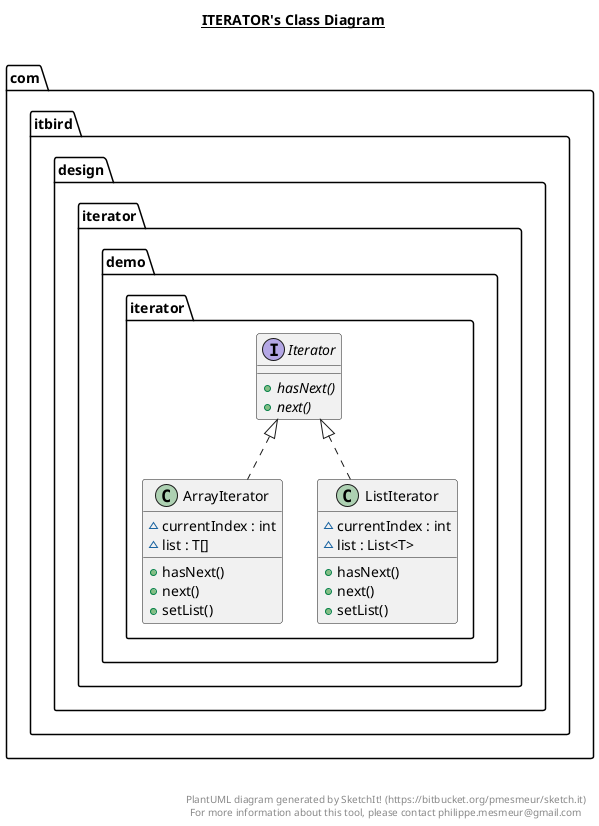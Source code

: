 @startuml

title __ITERATOR's Class Diagram__\n

  namespace com.itbird.design {
    namespace iterator {
      namespace demo {
        namespace iterator {
          class com.itbird.design.iterator.demo.iterator.ArrayIterator {
              ~ currentIndex : int
              ~ list : T[]
              + hasNext()
              + next()
              + setList()
          }
        }
      }
    }
  }
  

  namespace com.itbird.design {
    namespace iterator {
      namespace demo {
        namespace iterator {
          interface com.itbird.design.iterator.demo.iterator.Iterator {
              {abstract} + hasNext()
              {abstract} + next()
          }
        }
      }
    }
  }
  

  namespace com.itbird.design {
    namespace iterator {
      namespace demo {
        namespace iterator {
          class com.itbird.design.iterator.demo.iterator.ListIterator {
              ~ currentIndex : int
              ~ list : List<T>
              + hasNext()
              + next()
              + setList()
          }
        }
      }
    }
  }
  

  com.itbird.design.iterator.demo.iterator.ArrayIterator .up.|> com.itbird.design.iterator.demo.iterator.Iterator
  com.itbird.design.iterator.demo.iterator.ListIterator .up.|> com.itbird.design.iterator.demo.iterator.Iterator


right footer


PlantUML diagram generated by SketchIt! (https://bitbucket.org/pmesmeur/sketch.it)
For more information about this tool, please contact philippe.mesmeur@gmail.com
endfooter

@enduml
